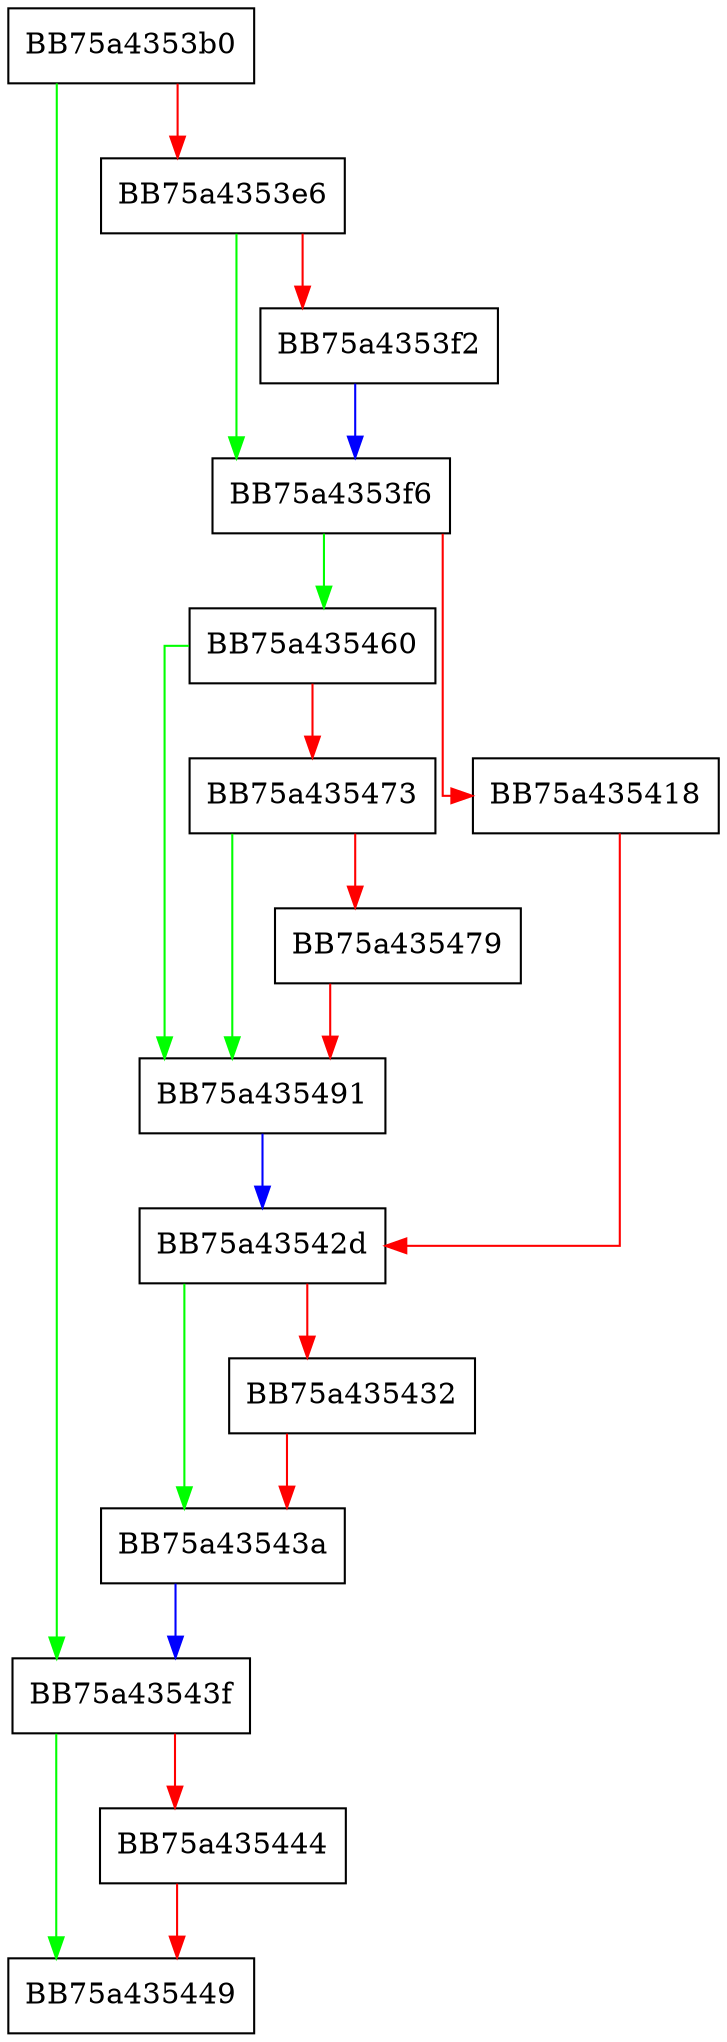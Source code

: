 digraph LoadProfile {
  node [shape="box"];
  graph [splines=ortho];
  BB75a4353b0 -> BB75a43543f [color="green"];
  BB75a4353b0 -> BB75a4353e6 [color="red"];
  BB75a4353e6 -> BB75a4353f6 [color="green"];
  BB75a4353e6 -> BB75a4353f2 [color="red"];
  BB75a4353f2 -> BB75a4353f6 [color="blue"];
  BB75a4353f6 -> BB75a435460 [color="green"];
  BB75a4353f6 -> BB75a435418 [color="red"];
  BB75a435418 -> BB75a43542d [color="red"];
  BB75a43542d -> BB75a43543a [color="green"];
  BB75a43542d -> BB75a435432 [color="red"];
  BB75a435432 -> BB75a43543a [color="red"];
  BB75a43543a -> BB75a43543f [color="blue"];
  BB75a43543f -> BB75a435449 [color="green"];
  BB75a43543f -> BB75a435444 [color="red"];
  BB75a435444 -> BB75a435449 [color="red"];
  BB75a435460 -> BB75a435491 [color="green"];
  BB75a435460 -> BB75a435473 [color="red"];
  BB75a435473 -> BB75a435491 [color="green"];
  BB75a435473 -> BB75a435479 [color="red"];
  BB75a435479 -> BB75a435491 [color="red"];
  BB75a435491 -> BB75a43542d [color="blue"];
}
